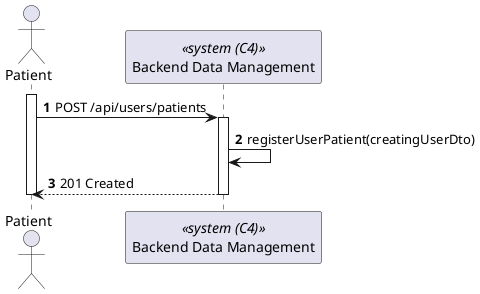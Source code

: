 @startuml process-view
autonumber

actor "Patient" as Patient
participant BackendDataManagement as "Backend Data Management" <<system (C4)>>

activate Patient
    Patient -> BackendDataManagement : POST /api/users/patients
    activate BackendDataManagement

        BackendDataManagement -> BackendDataManagement : registerUserPatient(creatingUserDto)

        Patient <-- BackendDataManagement : 201 Created
    deactivate BackendDataManagement

deactivate Patient

@enduml